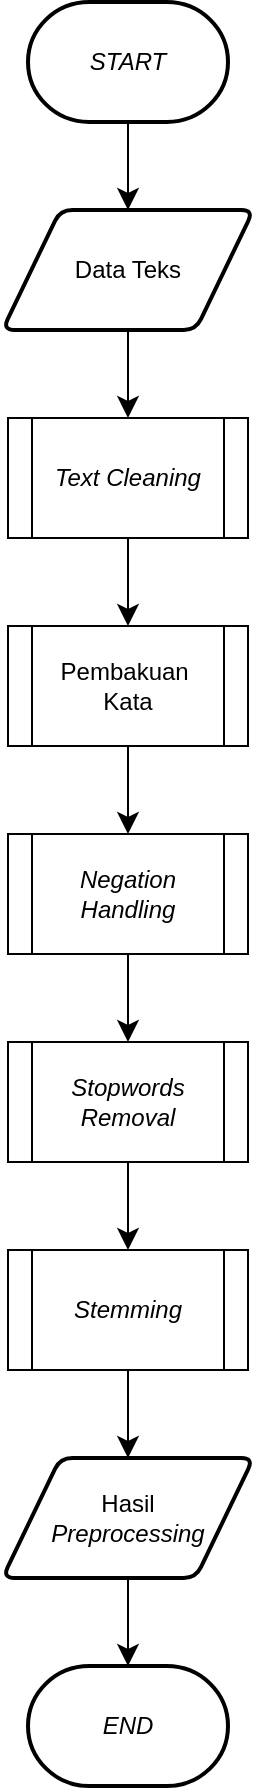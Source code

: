 <mxfile version="24.8.6">
  <diagram name="Page-1" id="jTbxCFGi0unOYnlSOrjU">
    <mxGraphModel dx="1017" dy="1524" grid="0" gridSize="10" guides="1" tooltips="1" connect="1" arrows="1" fold="1" page="0" pageScale="1" pageWidth="850" pageHeight="1100" math="0" shadow="0">
      <root>
        <mxCell id="0" />
        <mxCell id="1" parent="0" />
        <mxCell id="j0SlSFj_8PBEEoSbERHS-11" style="edgeStyle=none;curved=1;rounded=0;orthogonalLoop=1;jettySize=auto;html=1;exitX=0.5;exitY=1;exitDx=0;exitDy=0;exitPerimeter=0;entryX=0.5;entryY=0;entryDx=0;entryDy=0;fontSize=12;startSize=8;endSize=8;" edge="1" parent="1" source="j0SlSFj_8PBEEoSbERHS-1" target="j0SlSFj_8PBEEoSbERHS-2">
          <mxGeometry relative="1" as="geometry" />
        </mxCell>
        <mxCell id="j0SlSFj_8PBEEoSbERHS-1" value="&lt;i&gt;START&lt;/i&gt;" style="strokeWidth=2;html=1;shape=mxgraph.flowchart.terminator;whiteSpace=wrap;" vertex="1" parent="1">
          <mxGeometry x="130" y="-81" width="100" height="60" as="geometry" />
        </mxCell>
        <mxCell id="j0SlSFj_8PBEEoSbERHS-12" style="edgeStyle=none;curved=1;rounded=0;orthogonalLoop=1;jettySize=auto;html=1;exitX=0.5;exitY=1;exitDx=0;exitDy=0;fontSize=12;startSize=8;endSize=8;" edge="1" parent="1" source="j0SlSFj_8PBEEoSbERHS-2" target="j0SlSFj_8PBEEoSbERHS-4">
          <mxGeometry relative="1" as="geometry" />
        </mxCell>
        <mxCell id="j0SlSFj_8PBEEoSbERHS-2" value="Data Teks" style="shape=parallelogram;html=1;strokeWidth=2;perimeter=parallelogramPerimeter;whiteSpace=wrap;rounded=1;arcSize=12;size=0.23;" vertex="1" parent="1">
          <mxGeometry x="117.25" y="23" width="125.5" height="60" as="geometry" />
        </mxCell>
        <mxCell id="j0SlSFj_8PBEEoSbERHS-13" style="edgeStyle=none;curved=1;rounded=0;orthogonalLoop=1;jettySize=auto;html=1;exitX=0.5;exitY=1;exitDx=0;exitDy=0;fontSize=12;startSize=8;endSize=8;" edge="1" parent="1" source="j0SlSFj_8PBEEoSbERHS-4" target="j0SlSFj_8PBEEoSbERHS-5">
          <mxGeometry relative="1" as="geometry" />
        </mxCell>
        <mxCell id="j0SlSFj_8PBEEoSbERHS-4" value="&lt;i&gt;Text Cleaning&lt;/i&gt;" style="shape=process;whiteSpace=wrap;html=1;backgroundOutline=1;" vertex="1" parent="1">
          <mxGeometry x="120" y="127" width="120" height="60" as="geometry" />
        </mxCell>
        <mxCell id="j0SlSFj_8PBEEoSbERHS-14" style="edgeStyle=none;curved=1;rounded=0;orthogonalLoop=1;jettySize=auto;html=1;exitX=0.5;exitY=1;exitDx=0;exitDy=0;fontSize=12;startSize=8;endSize=8;" edge="1" parent="1" source="j0SlSFj_8PBEEoSbERHS-5" target="j0SlSFj_8PBEEoSbERHS-6">
          <mxGeometry relative="1" as="geometry" />
        </mxCell>
        <mxCell id="j0SlSFj_8PBEEoSbERHS-5" value="Pembakuan&amp;nbsp;&lt;div&gt;Kata&lt;/div&gt;" style="shape=process;whiteSpace=wrap;html=1;backgroundOutline=1;" vertex="1" parent="1">
          <mxGeometry x="120" y="231" width="120" height="60" as="geometry" />
        </mxCell>
        <mxCell id="j0SlSFj_8PBEEoSbERHS-15" style="edgeStyle=none;curved=1;rounded=0;orthogonalLoop=1;jettySize=auto;html=1;exitX=0.5;exitY=1;exitDx=0;exitDy=0;entryX=0.5;entryY=0;entryDx=0;entryDy=0;fontSize=12;startSize=8;endSize=8;" edge="1" parent="1" source="j0SlSFj_8PBEEoSbERHS-6" target="j0SlSFj_8PBEEoSbERHS-7">
          <mxGeometry relative="1" as="geometry" />
        </mxCell>
        <mxCell id="j0SlSFj_8PBEEoSbERHS-6" value="&lt;i&gt;Negation&lt;/i&gt;&lt;div&gt;&lt;i&gt;Handling&lt;/i&gt;&lt;/div&gt;" style="shape=process;whiteSpace=wrap;html=1;backgroundOutline=1;" vertex="1" parent="1">
          <mxGeometry x="120" y="335" width="120" height="60" as="geometry" />
        </mxCell>
        <mxCell id="j0SlSFj_8PBEEoSbERHS-16" style="edgeStyle=none;curved=1;rounded=0;orthogonalLoop=1;jettySize=auto;html=1;exitX=0.5;exitY=1;exitDx=0;exitDy=0;entryX=0.5;entryY=0;entryDx=0;entryDy=0;fontSize=12;startSize=8;endSize=8;" edge="1" parent="1" source="j0SlSFj_8PBEEoSbERHS-7" target="j0SlSFj_8PBEEoSbERHS-8">
          <mxGeometry relative="1" as="geometry" />
        </mxCell>
        <mxCell id="j0SlSFj_8PBEEoSbERHS-7" value="&lt;i&gt;Stopwords&lt;/i&gt;&lt;div&gt;&lt;i&gt;Removal&lt;/i&gt;&lt;/div&gt;" style="shape=process;whiteSpace=wrap;html=1;backgroundOutline=1;" vertex="1" parent="1">
          <mxGeometry x="120" y="439" width="120" height="60" as="geometry" />
        </mxCell>
        <mxCell id="j0SlSFj_8PBEEoSbERHS-17" style="edgeStyle=none;curved=1;rounded=0;orthogonalLoop=1;jettySize=auto;html=1;exitX=0.5;exitY=1;exitDx=0;exitDy=0;entryX=0.5;entryY=0;entryDx=0;entryDy=0;fontSize=12;startSize=8;endSize=8;" edge="1" parent="1" source="j0SlSFj_8PBEEoSbERHS-8" target="j0SlSFj_8PBEEoSbERHS-9">
          <mxGeometry relative="1" as="geometry" />
        </mxCell>
        <mxCell id="j0SlSFj_8PBEEoSbERHS-8" value="&lt;i&gt;Stemming&lt;/i&gt;" style="shape=process;whiteSpace=wrap;html=1;backgroundOutline=1;" vertex="1" parent="1">
          <mxGeometry x="120" y="543" width="120" height="60" as="geometry" />
        </mxCell>
        <mxCell id="j0SlSFj_8PBEEoSbERHS-9" value="Hasil&lt;div&gt;&lt;i&gt;Preprocessing&lt;/i&gt;&lt;/div&gt;" style="shape=parallelogram;html=1;strokeWidth=2;perimeter=parallelogramPerimeter;whiteSpace=wrap;rounded=1;arcSize=12;size=0.23;" vertex="1" parent="1">
          <mxGeometry x="117.25" y="647" width="125.5" height="60" as="geometry" />
        </mxCell>
        <mxCell id="j0SlSFj_8PBEEoSbERHS-10" value="&lt;i&gt;END&lt;/i&gt;" style="strokeWidth=2;html=1;shape=mxgraph.flowchart.terminator;whiteSpace=wrap;" vertex="1" parent="1">
          <mxGeometry x="130" y="751" width="100" height="60" as="geometry" />
        </mxCell>
        <mxCell id="j0SlSFj_8PBEEoSbERHS-18" style="edgeStyle=none;curved=1;rounded=0;orthogonalLoop=1;jettySize=auto;html=1;exitX=0.5;exitY=1;exitDx=0;exitDy=0;entryX=0.5;entryY=0;entryDx=0;entryDy=0;entryPerimeter=0;fontSize=12;startSize=8;endSize=8;" edge="1" parent="1" source="j0SlSFj_8PBEEoSbERHS-9" target="j0SlSFj_8PBEEoSbERHS-10">
          <mxGeometry relative="1" as="geometry" />
        </mxCell>
      </root>
    </mxGraphModel>
  </diagram>
</mxfile>
